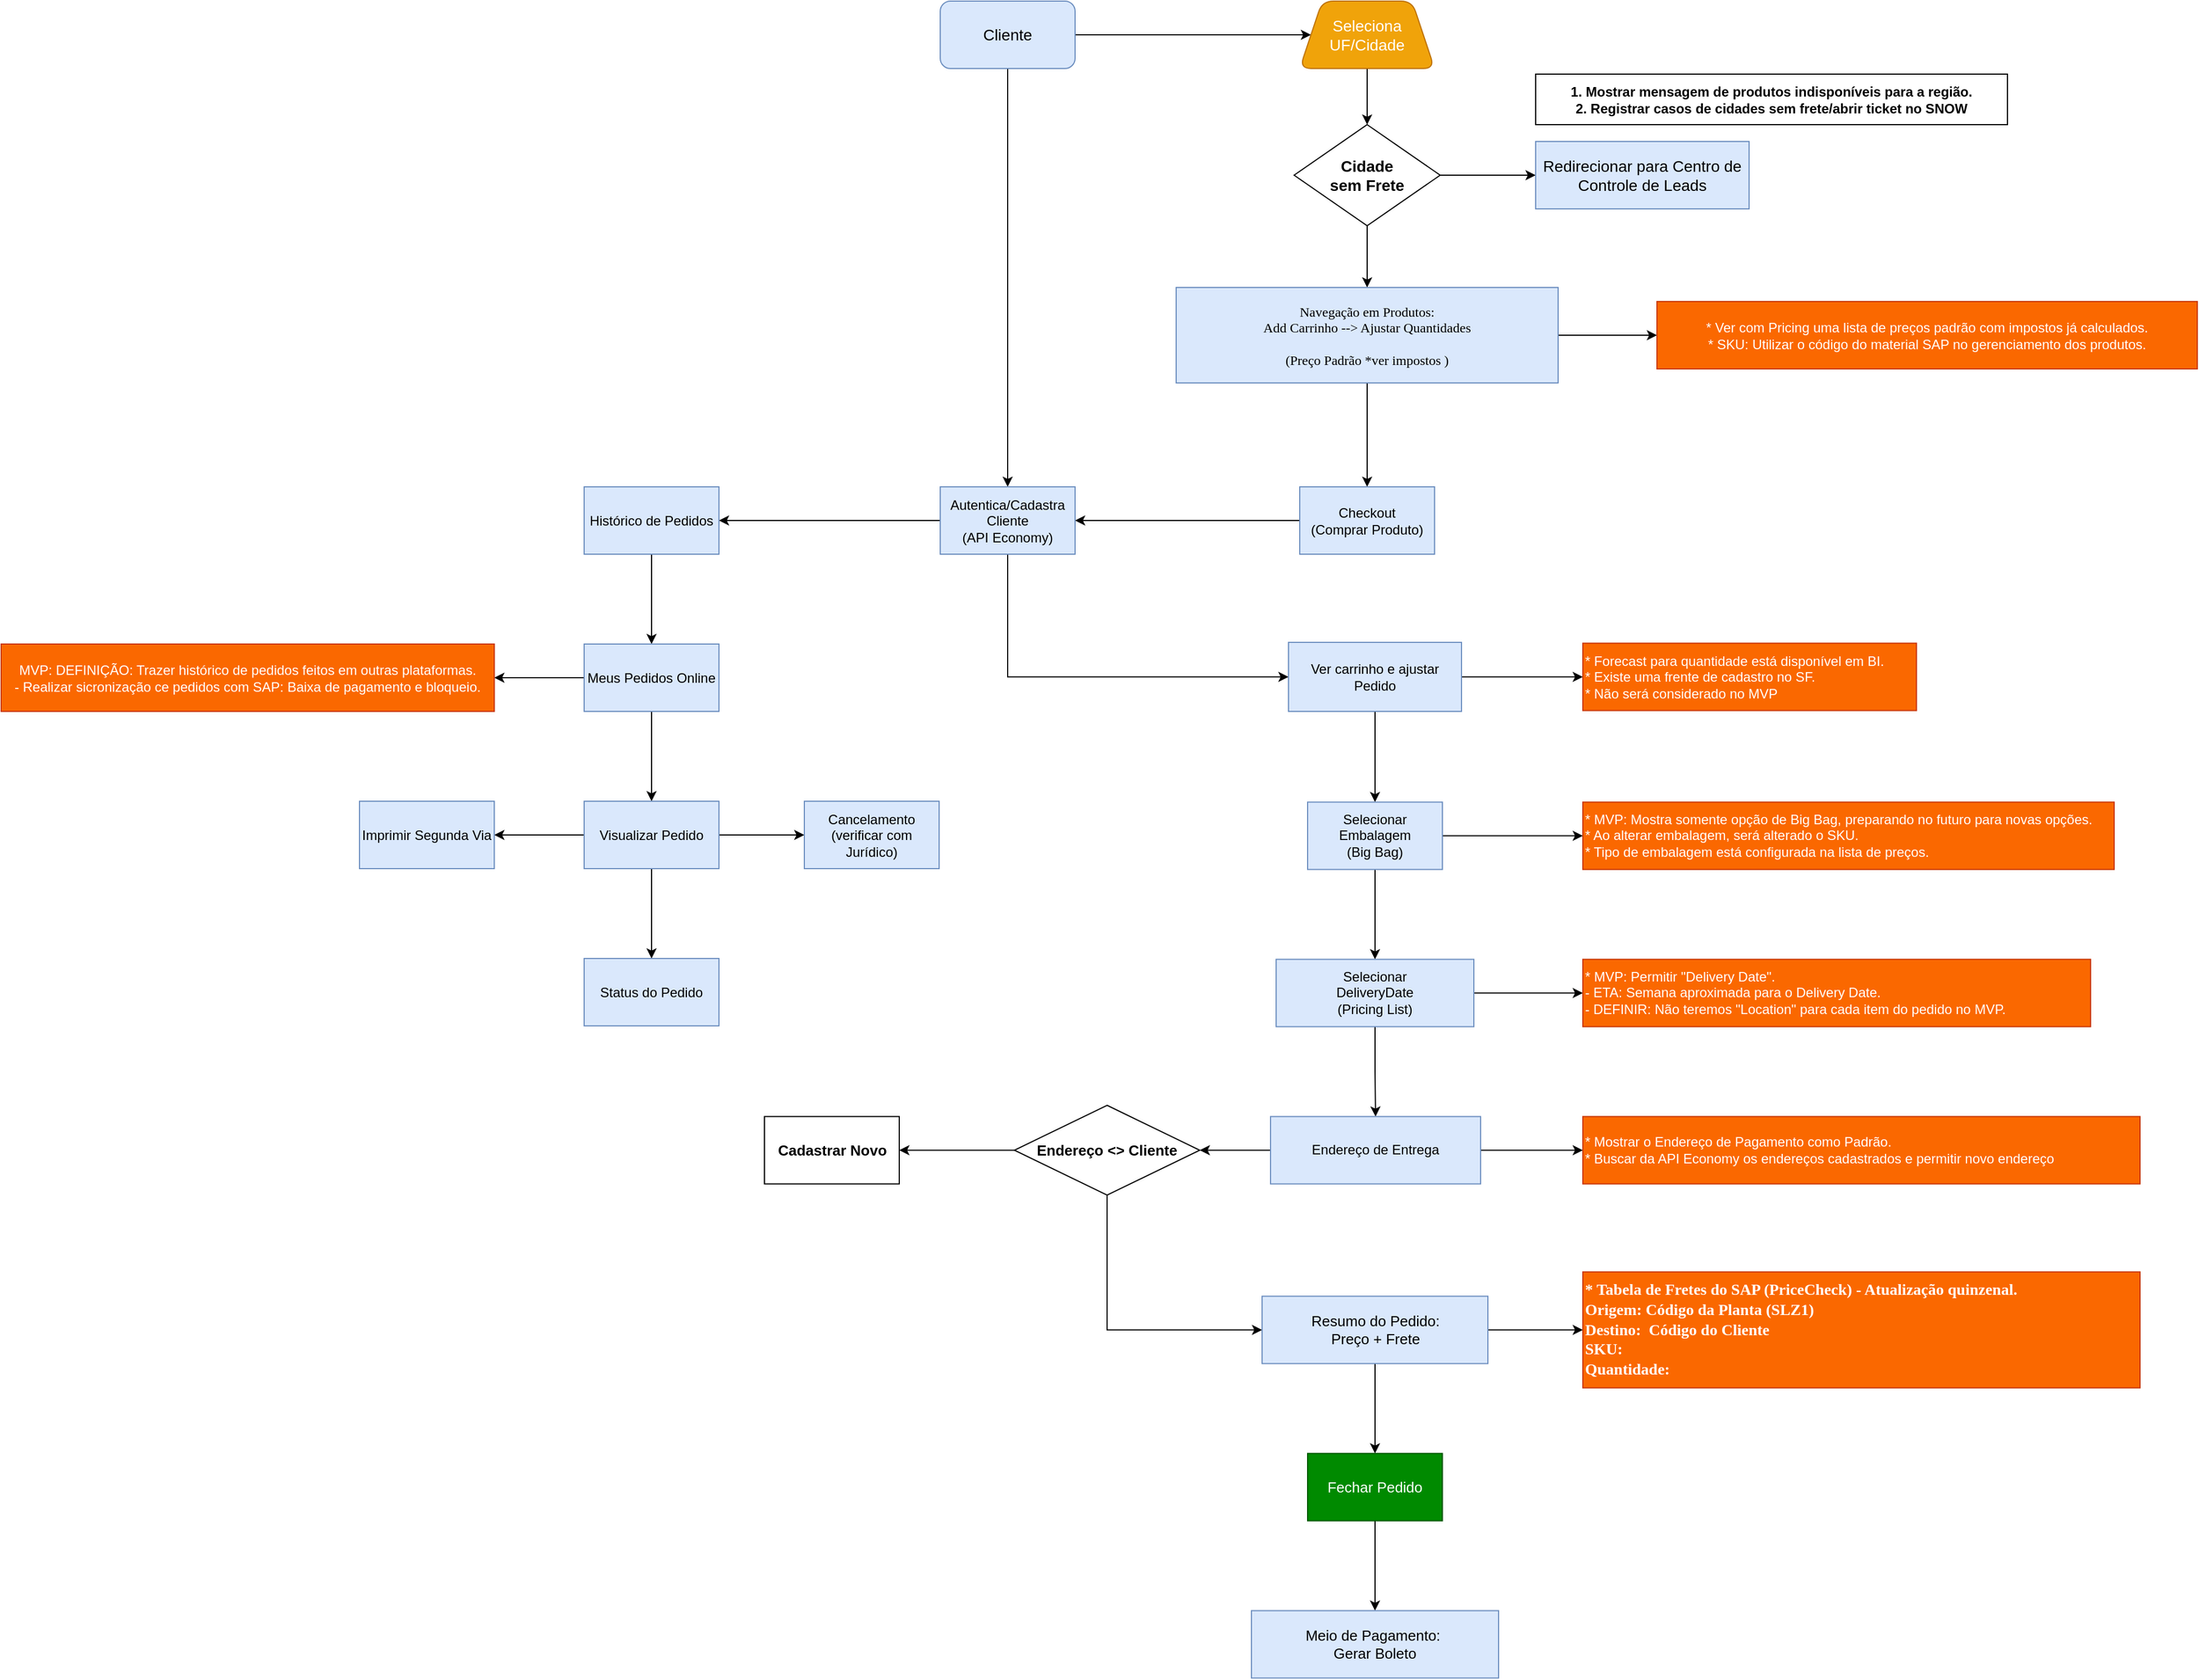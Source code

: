<mxfile version="13.6.6" type="github" pages="2">
  <diagram id="v70nW824M8R4AOz3LLfw" name="OrderEntry">
    <mxGraphModel dx="2052" dy="552" grid="1" gridSize="11" guides="1" tooltips="1" connect="1" arrows="1" fold="1" page="1" pageScale="1" pageWidth="850" pageHeight="1100" math="0" shadow="0">
      <root>
        <mxCell id="0" />
        <mxCell id="1" parent="0" />
        <mxCell id="3Qp2xXLN1smk-MfCKVBW-4" value="" style="edgeStyle=orthogonalEdgeStyle;rounded=0;orthogonalLoop=1;jettySize=auto;html=1;" parent="1" source="3Qp2xXLN1smk-MfCKVBW-2" target="3Qp2xXLN1smk-MfCKVBW-3" edge="1">
          <mxGeometry relative="1" as="geometry" />
        </mxCell>
        <mxCell id="jS5UeziIzz8t74J8Ag5z-24" style="edgeStyle=orthogonalEdgeStyle;rounded=0;orthogonalLoop=1;jettySize=auto;html=1;fontSize=13;fontColor=#000000;" edge="1" parent="1" source="3Qp2xXLN1smk-MfCKVBW-2" target="jS5UeziIzz8t74J8Ag5z-3">
          <mxGeometry relative="1" as="geometry" />
        </mxCell>
        <mxCell id="3Qp2xXLN1smk-MfCKVBW-2" value="&lt;font style=&quot;font-size: 14px&quot;&gt;Cliente&lt;/font&gt;" style="rounded=1;whiteSpace=wrap;html=1;fillColor=#dae8fc;strokeColor=#6c8ebf;fontSize=13;" parent="1" vertex="1">
          <mxGeometry y="210" width="120" height="60" as="geometry" />
        </mxCell>
        <mxCell id="3Qp2xXLN1smk-MfCKVBW-7" style="edgeStyle=orthogonalEdgeStyle;rounded=0;orthogonalLoop=1;jettySize=auto;html=1;entryX=0.5;entryY=0;entryDx=0;entryDy=0;" parent="1" source="3Qp2xXLN1smk-MfCKVBW-3" target="3Qp2xXLN1smk-MfCKVBW-5" edge="1">
          <mxGeometry relative="1" as="geometry" />
        </mxCell>
        <mxCell id="3Qp2xXLN1smk-MfCKVBW-3" value="&lt;font style=&quot;font-size: 14px&quot;&gt;Seleciona&lt;br&gt;UF/Cidade&lt;/font&gt;" style="shape=trapezoid;perimeter=trapezoidPerimeter;whiteSpace=wrap;html=1;fixedSize=1;rounded=1;fillColor=#f0a30a;strokeColor=#BD7000;fontColor=#ffffff;" parent="1" vertex="1">
          <mxGeometry x="320" y="210" width="120" height="60" as="geometry" />
        </mxCell>
        <mxCell id="3Qp2xXLN1smk-MfCKVBW-10" value="" style="edgeStyle=orthogonalEdgeStyle;rounded=0;orthogonalLoop=1;jettySize=auto;html=1;" parent="1" source="3Qp2xXLN1smk-MfCKVBW-5" target="3Qp2xXLN1smk-MfCKVBW-9" edge="1">
          <mxGeometry relative="1" as="geometry" />
        </mxCell>
        <mxCell id="3Qp2xXLN1smk-MfCKVBW-14" value="" style="edgeStyle=orthogonalEdgeStyle;rounded=0;orthogonalLoop=1;jettySize=auto;html=1;" parent="1" source="3Qp2xXLN1smk-MfCKVBW-5" target="3Qp2xXLN1smk-MfCKVBW-13" edge="1">
          <mxGeometry relative="1" as="geometry" />
        </mxCell>
        <mxCell id="3Qp2xXLN1smk-MfCKVBW-5" value="&lt;font style=&quot;font-size: 14px&quot;&gt;&lt;b&gt;Cidade &lt;br&gt;sem Frete&lt;/b&gt;&lt;/font&gt;" style="rhombus;whiteSpace=wrap;html=1;" parent="1" vertex="1">
          <mxGeometry x="315" y="320" width="130" height="90" as="geometry" />
        </mxCell>
        <mxCell id="3Qp2xXLN1smk-MfCKVBW-9" value="&lt;font style=&quot;font-size: 14px&quot;&gt;Redirecionar para Centro de Controle de Leads&lt;/font&gt;" style="whiteSpace=wrap;html=1;fillColor=#dae8fc;strokeColor=#6c8ebf;" parent="1" vertex="1">
          <mxGeometry x="530" y="335" width="190" height="60" as="geometry" />
        </mxCell>
        <mxCell id="3Qp2xXLN1smk-MfCKVBW-12" value="&lt;div&gt;1. Mostrar mensagem de produtos indisponíveis para a região.&lt;/div&gt;&lt;div&gt;2. Registrar casos de cidades sem frete/abrir ticket no SNOW&lt;/div&gt;" style="text;html=1;fillColor=none;align=center;verticalAlign=middle;whiteSpace=wrap;rounded=0;fontStyle=1;strokeColor=#000000;" parent="1" vertex="1">
          <mxGeometry x="530" y="275" width="420" height="45" as="geometry" />
        </mxCell>
        <mxCell id="jS5UeziIzz8t74J8Ag5z-2" value="" style="edgeStyle=orthogonalEdgeStyle;rounded=0;orthogonalLoop=1;jettySize=auto;html=1;fontSize=13;fontColor=#000000;" edge="1" parent="1" source="3Qp2xXLN1smk-MfCKVBW-13" target="jS5UeziIzz8t74J8Ag5z-1">
          <mxGeometry relative="1" as="geometry" />
        </mxCell>
        <mxCell id="jS5UeziIzz8t74J8Ag5z-4" value="" style="edgeStyle=orthogonalEdgeStyle;rounded=0;orthogonalLoop=1;jettySize=auto;html=1;fontSize=13;fontColor=#000000;exitX=0;exitY=0.5;exitDx=0;exitDy=0;entryX=1;entryY=0.5;entryDx=0;entryDy=0;" edge="1" parent="1" source="jS5UeziIzz8t74J8Ag5z-1" target="jS5UeziIzz8t74J8Ag5z-3">
          <mxGeometry relative="1" as="geometry" />
        </mxCell>
        <mxCell id="jS5UeziIzz8t74J8Ag5z-32" value="" style="edgeStyle=orthogonalEdgeStyle;rounded=0;orthogonalLoop=1;jettySize=auto;html=1;fontSize=13;fontColor=#000000;" edge="1" parent="1" source="3Qp2xXLN1smk-MfCKVBW-13" target="jS5UeziIzz8t74J8Ag5z-31">
          <mxGeometry relative="1" as="geometry" />
        </mxCell>
        <mxCell id="3Qp2xXLN1smk-MfCKVBW-13" value="&lt;p style=&quot;margin-top: 0pt ; margin-bottom: 0pt ; margin-left: 0in ; text-indent: 0in&quot;&gt;&lt;span style=&quot;font-family: &amp;#34;calibri&amp;#34;&quot;&gt;&lt;font style=&quot;font-size: 12px&quot;&gt;Navegação em Produtos:&lt;/font&gt;&lt;/span&gt;&lt;/p&gt;&lt;p style=&quot;margin-top: 0pt ; margin-bottom: 0pt ; margin-left: 0in ; text-indent: 0in&quot;&gt;&lt;font style=&quot;font-size: 12px&quot;&gt;&lt;span style=&quot;font-family: &amp;#34;calibri&amp;#34;&quot;&gt;Add&lt;/span&gt;&lt;span style=&quot;font-family: &amp;#34;calibri&amp;#34; ; vertical-align: baseline&quot;&gt; Carrinho --&amp;gt; Ajustar Quantidades&lt;/span&gt;&lt;span style=&quot;font-family: &amp;#34;calibri&amp;#34;&quot;&gt;&lt;br&gt;&lt;br&gt;&lt;/span&gt;&lt;span style=&quot;font-family: &amp;#34;calibri&amp;#34;&quot;&gt;(Preço Padrão *ver impostos )&lt;/span&gt;&lt;/font&gt;&lt;/p&gt;" style="whiteSpace=wrap;html=1;fillColor=#dae8fc;strokeColor=#6c8ebf;fontStyle=0" parent="1" vertex="1">
          <mxGeometry x="210" y="465" width="340" height="85" as="geometry" />
        </mxCell>
        <mxCell id="jS5UeziIzz8t74J8Ag5z-1" value="Checkout&lt;br&gt;(Comprar Produto)" style="whiteSpace=wrap;html=1;fontStyle=0;strokeColor=#6c8ebf;fillColor=#dae8fc;" vertex="1" parent="1">
          <mxGeometry x="320" y="642.5" width="120" height="60" as="geometry" />
        </mxCell>
        <mxCell id="jS5UeziIzz8t74J8Ag5z-6" value="" style="edgeStyle=orthogonalEdgeStyle;rounded=0;orthogonalLoop=1;jettySize=auto;html=1;fontSize=13;fontColor=#000000;" edge="1" parent="1" source="jS5UeziIzz8t74J8Ag5z-3" target="jS5UeziIzz8t74J8Ag5z-5">
          <mxGeometry relative="1" as="geometry" />
        </mxCell>
        <mxCell id="jS5UeziIzz8t74J8Ag5z-26" value="" style="edgeStyle=orthogonalEdgeStyle;rounded=0;orthogonalLoop=1;jettySize=auto;html=1;fontSize=13;fontColor=#000000;exitX=0.5;exitY=1;exitDx=0;exitDy=0;entryX=0;entryY=0.5;entryDx=0;entryDy=0;" edge="1" parent="1" source="jS5UeziIzz8t74J8Ag5z-3" target="jS5UeziIzz8t74J8Ag5z-25">
          <mxGeometry relative="1" as="geometry" />
        </mxCell>
        <mxCell id="jS5UeziIzz8t74J8Ag5z-3" value="Autentica/Cadastra Cliente&lt;br&gt;(API Economy)" style="whiteSpace=wrap;html=1;fontStyle=0;strokeColor=#6c8ebf;fillColor=#dae8fc;" vertex="1" parent="1">
          <mxGeometry y="642.5" width="120" height="60" as="geometry" />
        </mxCell>
        <mxCell id="jS5UeziIzz8t74J8Ag5z-8" value="" style="edgeStyle=orthogonalEdgeStyle;rounded=0;orthogonalLoop=1;jettySize=auto;html=1;fontSize=13;fontColor=#000000;" edge="1" parent="1" source="jS5UeziIzz8t74J8Ag5z-5" target="jS5UeziIzz8t74J8Ag5z-7">
          <mxGeometry relative="1" as="geometry" />
        </mxCell>
        <mxCell id="jS5UeziIzz8t74J8Ag5z-5" value="Histórico de Pedidos" style="whiteSpace=wrap;html=1;fontStyle=0;strokeColor=#6c8ebf;fillColor=#dae8fc;" vertex="1" parent="1">
          <mxGeometry x="-317" y="642.5" width="120" height="60" as="geometry" />
        </mxCell>
        <mxCell id="jS5UeziIzz8t74J8Ag5z-10" value="" style="edgeStyle=orthogonalEdgeStyle;rounded=0;orthogonalLoop=1;jettySize=auto;html=1;fontSize=13;fontColor=#000000;" edge="1" parent="1" source="jS5UeziIzz8t74J8Ag5z-7" target="jS5UeziIzz8t74J8Ag5z-9">
          <mxGeometry relative="1" as="geometry" />
        </mxCell>
        <mxCell id="jS5UeziIzz8t74J8Ag5z-34" value="" style="edgeStyle=orthogonalEdgeStyle;rounded=0;orthogonalLoop=1;jettySize=auto;html=1;fontSize=13;fontColor=#000000;" edge="1" parent="1" source="jS5UeziIzz8t74J8Ag5z-7" target="jS5UeziIzz8t74J8Ag5z-33">
          <mxGeometry relative="1" as="geometry" />
        </mxCell>
        <mxCell id="jS5UeziIzz8t74J8Ag5z-7" value="Meus Pedidos Online" style="whiteSpace=wrap;html=1;fontStyle=0;strokeColor=#6c8ebf;fillColor=#dae8fc;" vertex="1" parent="1">
          <mxGeometry x="-317" y="782.5" width="120" height="60" as="geometry" />
        </mxCell>
        <mxCell id="jS5UeziIzz8t74J8Ag5z-12" value="" style="edgeStyle=orthogonalEdgeStyle;rounded=0;orthogonalLoop=1;jettySize=auto;html=1;fontSize=13;fontColor=#000000;" edge="1" parent="1" source="jS5UeziIzz8t74J8Ag5z-9" target="jS5UeziIzz8t74J8Ag5z-11">
          <mxGeometry relative="1" as="geometry" />
        </mxCell>
        <mxCell id="jS5UeziIzz8t74J8Ag5z-14" value="" style="edgeStyle=orthogonalEdgeStyle;rounded=0;orthogonalLoop=1;jettySize=auto;html=1;fontSize=13;fontColor=#000000;" edge="1" parent="1" source="jS5UeziIzz8t74J8Ag5z-9" target="jS5UeziIzz8t74J8Ag5z-13">
          <mxGeometry relative="1" as="geometry" />
        </mxCell>
        <mxCell id="jS5UeziIzz8t74J8Ag5z-19" value="" style="edgeStyle=orthogonalEdgeStyle;rounded=0;orthogonalLoop=1;jettySize=auto;html=1;fontSize=13;fontColor=#000000;" edge="1" parent="1" source="jS5UeziIzz8t74J8Ag5z-9" target="jS5UeziIzz8t74J8Ag5z-18">
          <mxGeometry relative="1" as="geometry" />
        </mxCell>
        <mxCell id="jS5UeziIzz8t74J8Ag5z-9" value="Visualizar Pedido" style="whiteSpace=wrap;html=1;fontStyle=0;strokeColor=#6c8ebf;fillColor=#dae8fc;" vertex="1" parent="1">
          <mxGeometry x="-317" y="922.5" width="120" height="60" as="geometry" />
        </mxCell>
        <mxCell id="jS5UeziIzz8t74J8Ag5z-11" value="Imprimir Segunda Via" style="whiteSpace=wrap;html=1;fontStyle=0;strokeColor=#6c8ebf;fillColor=#dae8fc;" vertex="1" parent="1">
          <mxGeometry x="-517" y="922.5" width="120" height="60" as="geometry" />
        </mxCell>
        <mxCell id="jS5UeziIzz8t74J8Ag5z-13" value="Status do Pedido" style="whiteSpace=wrap;html=1;fontStyle=0;strokeColor=#6c8ebf;fillColor=#dae8fc;" vertex="1" parent="1">
          <mxGeometry x="-317" y="1062.5" width="120" height="60" as="geometry" />
        </mxCell>
        <mxCell id="jS5UeziIzz8t74J8Ag5z-18" value="Cancelamento&lt;br&gt;(verificar com Jurídico)" style="whiteSpace=wrap;html=1;fontStyle=0;strokeColor=#6c8ebf;fillColor=#dae8fc;" vertex="1" parent="1">
          <mxGeometry x="-121" y="922.5" width="120" height="60" as="geometry" />
        </mxCell>
        <mxCell id="jS5UeziIzz8t74J8Ag5z-28" value="" style="edgeStyle=orthogonalEdgeStyle;rounded=0;orthogonalLoop=1;jettySize=auto;html=1;fontSize=13;fontColor=#000000;" edge="1" parent="1" source="jS5UeziIzz8t74J8Ag5z-25" target="jS5UeziIzz8t74J8Ag5z-27">
          <mxGeometry relative="1" as="geometry" />
        </mxCell>
        <mxCell id="jS5UeziIzz8t74J8Ag5z-36" value="" style="edgeStyle=orthogonalEdgeStyle;rounded=0;orthogonalLoop=1;jettySize=auto;html=1;fontSize=13;fontColor=#000000;" edge="1" parent="1" source="jS5UeziIzz8t74J8Ag5z-25" target="jS5UeziIzz8t74J8Ag5z-35">
          <mxGeometry relative="1" as="geometry" />
        </mxCell>
        <mxCell id="jS5UeziIzz8t74J8Ag5z-25" value="Ver carrinho e ajustar Pedido" style="whiteSpace=wrap;html=1;fontStyle=0;strokeColor=#6c8ebf;fillColor=#dae8fc;" vertex="1" parent="1">
          <mxGeometry x="310" y="781" width="154" height="61.5" as="geometry" />
        </mxCell>
        <mxCell id="jS5UeziIzz8t74J8Ag5z-27" value="* Forecast para quantidade está disponível em BI.&lt;br&gt;* Existe uma frente de cadastro no  SF.&lt;br&gt;* Não será considerado no MVP" style="whiteSpace=wrap;html=1;fontStyle=0;strokeColor=#C73500;fillColor=#fa6800;fontColor=#ffffff;align=left;" vertex="1" parent="1">
          <mxGeometry x="572" y="781.75" width="297" height="60" as="geometry" />
        </mxCell>
        <mxCell id="jS5UeziIzz8t74J8Ag5z-31" value="&lt;div&gt;* Ver com Pricing uma lista de preços padrão com impostos já calculados.&lt;/div&gt;&lt;div&gt;* SKU: Utilizar o código do material SAP no gerenciamento dos produtos.&lt;/div&gt;" style="whiteSpace=wrap;html=1;fontStyle=0;strokeColor=#C73500;fillColor=#fa6800;fontColor=#ffffff;" vertex="1" parent="1">
          <mxGeometry x="638" y="477.5" width="481" height="60" as="geometry" />
        </mxCell>
        <mxCell id="jS5UeziIzz8t74J8Ag5z-33" value="&lt;div&gt;MVP: DEFINIÇÃO: Trazer histórico de pedidos feitos em outras plataformas.&lt;/div&gt;&lt;div&gt;- Realizar sicronização ce pedidos com SAP: Baixa de pagamento e bloqueio.&lt;/div&gt;" style="whiteSpace=wrap;html=1;fontStyle=0;strokeColor=#C73500;fillColor=#fa6800;fontColor=#ffffff;" vertex="1" parent="1">
          <mxGeometry x="-836" y="782.5" width="439" height="60" as="geometry" />
        </mxCell>
        <mxCell id="jS5UeziIzz8t74J8Ag5z-39" value="" style="edgeStyle=orthogonalEdgeStyle;rounded=0;orthogonalLoop=1;jettySize=auto;html=1;fontSize=13;fontColor=#000000;" edge="1" parent="1" source="jS5UeziIzz8t74J8Ag5z-35" target="jS5UeziIzz8t74J8Ag5z-38">
          <mxGeometry relative="1" as="geometry" />
        </mxCell>
        <mxCell id="jS5UeziIzz8t74J8Ag5z-41" value="" style="edgeStyle=orthogonalEdgeStyle;rounded=0;orthogonalLoop=1;jettySize=auto;html=1;fontSize=13;fontColor=#000000;" edge="1" parent="1" source="jS5UeziIzz8t74J8Ag5z-35" target="jS5UeziIzz8t74J8Ag5z-40">
          <mxGeometry relative="1" as="geometry" />
        </mxCell>
        <mxCell id="jS5UeziIzz8t74J8Ag5z-35" value="Selecionar Embalagem&lt;br&gt;(Big Bag)" style="whiteSpace=wrap;html=1;fontStyle=0;strokeColor=#6c8ebf;fillColor=#dae8fc;" vertex="1" parent="1">
          <mxGeometry x="327" y="923.25" width="120" height="60" as="geometry" />
        </mxCell>
        <mxCell id="jS5UeziIzz8t74J8Ag5z-38" value="&lt;div&gt;* MVP: Mostra somente opção de Big Bag, preparando no futuro para novas opções.&lt;/div&gt;&lt;div&gt;* Ao alterar embalagem, será alterado o SKU.&lt;/div&gt;&lt;div&gt;* Tipo de embalagem está configurada na lista de preços.&lt;/div&gt;" style="whiteSpace=wrap;html=1;fontStyle=0;strokeColor=#C73500;fillColor=#fa6800;fontColor=#ffffff;align=left;" vertex="1" parent="1">
          <mxGeometry x="572" y="923.25" width="473" height="60" as="geometry" />
        </mxCell>
        <mxCell id="jS5UeziIzz8t74J8Ag5z-43" value="" style="edgeStyle=orthogonalEdgeStyle;rounded=0;orthogonalLoop=1;jettySize=auto;html=1;fontSize=13;fontColor=#000000;" edge="1" parent="1" source="jS5UeziIzz8t74J8Ag5z-40" target="jS5UeziIzz8t74J8Ag5z-42">
          <mxGeometry relative="1" as="geometry" />
        </mxCell>
        <mxCell id="jS5UeziIzz8t74J8Ag5z-45" value="" style="edgeStyle=orthogonalEdgeStyle;rounded=0;orthogonalLoop=1;jettySize=auto;html=1;fontSize=13;fontColor=#000000;" edge="1" parent="1" source="jS5UeziIzz8t74J8Ag5z-40" target="jS5UeziIzz8t74J8Ag5z-44">
          <mxGeometry relative="1" as="geometry" />
        </mxCell>
        <mxCell id="jS5UeziIzz8t74J8Ag5z-40" value="Selecionar&lt;br&gt;DeliveryDate&lt;br&gt;(Pricing List)" style="whiteSpace=wrap;html=1;fontStyle=0;strokeColor=#6c8ebf;fillColor=#dae8fc;" vertex="1" parent="1">
          <mxGeometry x="299" y="1063.25" width="176" height="60" as="geometry" />
        </mxCell>
        <mxCell id="jS5UeziIzz8t74J8Ag5z-42" value="&lt;div&gt;* MVP: Permitir &quot;Delivery Date&quot;.&lt;/div&gt;&lt;div&gt;- ETA: Semana aproximada para o Delivery Date.&lt;/div&gt;&lt;div style=&quot;&quot;&gt;- DEFINIR: Não teremos &quot;Location&quot; para cada item do pedido no MVP.&lt;/div&gt;" style="whiteSpace=wrap;html=1;fontStyle=0;strokeColor=#C73500;fillColor=#fa6800;fontColor=#ffffff;align=left;" vertex="1" parent="1">
          <mxGeometry x="572" y="1063.25" width="452" height="60" as="geometry" />
        </mxCell>
        <mxCell id="jS5UeziIzz8t74J8Ag5z-47" value="" style="edgeStyle=orthogonalEdgeStyle;rounded=0;orthogonalLoop=1;jettySize=auto;html=1;fontSize=13;fontColor=#000000;" edge="1" parent="1" source="jS5UeziIzz8t74J8Ag5z-44" target="jS5UeziIzz8t74J8Ag5z-46">
          <mxGeometry relative="1" as="geometry" />
        </mxCell>
        <mxCell id="jS5UeziIzz8t74J8Ag5z-49" style="edgeStyle=orthogonalEdgeStyle;rounded=0;orthogonalLoop=1;jettySize=auto;html=1;fontSize=13;fontColor=#000000;" edge="1" parent="1" source="jS5UeziIzz8t74J8Ag5z-44" target="jS5UeziIzz8t74J8Ag5z-48">
          <mxGeometry relative="1" as="geometry" />
        </mxCell>
        <mxCell id="jS5UeziIzz8t74J8Ag5z-44" value="Endereço de Entrega" style="whiteSpace=wrap;html=1;fontStyle=0;strokeColor=#6c8ebf;fillColor=#dae8fc;" vertex="1" parent="1">
          <mxGeometry x="294" y="1203.25" width="187" height="60" as="geometry" />
        </mxCell>
        <mxCell id="jS5UeziIzz8t74J8Ag5z-46" value="* Mostrar o Endereço de Pagamento como Padrão.&lt;br&gt;* Buscar da API Economy os endereços cadastrados e permitir novo endereço" style="whiteSpace=wrap;html=1;fontStyle=0;strokeColor=#C73500;fillColor=#fa6800;fontColor=#ffffff;align=left;" vertex="1" parent="1">
          <mxGeometry x="572" y="1203.25" width="496" height="60" as="geometry" />
        </mxCell>
        <mxCell id="jS5UeziIzz8t74J8Ag5z-51" value="" style="edgeStyle=orthogonalEdgeStyle;rounded=0;orthogonalLoop=1;jettySize=auto;html=1;fontSize=13;fontColor=#000000;" edge="1" parent="1" source="jS5UeziIzz8t74J8Ag5z-48" target="jS5UeziIzz8t74J8Ag5z-50">
          <mxGeometry relative="1" as="geometry" />
        </mxCell>
        <mxCell id="jS5UeziIzz8t74J8Ag5z-53" value="" style="edgeStyle=orthogonalEdgeStyle;rounded=0;orthogonalLoop=1;jettySize=auto;html=1;fontSize=13;fontColor=#000000;exitX=0.5;exitY=1;exitDx=0;exitDy=0;entryX=0;entryY=0.5;entryDx=0;entryDy=0;" edge="1" parent="1" source="jS5UeziIzz8t74J8Ag5z-48" target="jS5UeziIzz8t74J8Ag5z-52">
          <mxGeometry relative="1" as="geometry" />
        </mxCell>
        <mxCell id="jS5UeziIzz8t74J8Ag5z-48" value="Endereço &amp;lt;&amp;gt; Cliente" style="rhombus;whiteSpace=wrap;html=1;strokeColor=#000000;fontSize=13;fontColor=#000000;align=center;fontStyle=1" vertex="1" parent="1">
          <mxGeometry x="66" y="1193.25" width="165" height="80" as="geometry" />
        </mxCell>
        <mxCell id="jS5UeziIzz8t74J8Ag5z-50" value="Cadastrar Novo" style="whiteSpace=wrap;html=1;fontSize=13;fontStyle=1;" vertex="1" parent="1">
          <mxGeometry x="-156.5" y="1203.25" width="120" height="60" as="geometry" />
        </mxCell>
        <mxCell id="jS5UeziIzz8t74J8Ag5z-55" style="edgeStyle=orthogonalEdgeStyle;rounded=0;orthogonalLoop=1;jettySize=auto;html=1;entryX=0;entryY=0.5;entryDx=0;entryDy=0;fontSize=13;fontColor=#000000;" edge="1" parent="1" source="jS5UeziIzz8t74J8Ag5z-52" target="jS5UeziIzz8t74J8Ag5z-54">
          <mxGeometry relative="1" as="geometry" />
        </mxCell>
        <mxCell id="jS5UeziIzz8t74J8Ag5z-57" value="" style="edgeStyle=orthogonalEdgeStyle;rounded=0;orthogonalLoop=1;jettySize=auto;html=1;fontSize=13;fontColor=#000000;" edge="1" parent="1" source="jS5UeziIzz8t74J8Ag5z-52" target="jS5UeziIzz8t74J8Ag5z-56">
          <mxGeometry relative="1" as="geometry" />
        </mxCell>
        <mxCell id="jS5UeziIzz8t74J8Ag5z-52" value="Resumo do Pedido: &lt;br&gt;Preço + Frete" style="whiteSpace=wrap;html=1;fontSize=13;fontStyle=0;fillColor=#dae8fc;strokeColor=#6c8ebf;" vertex="1" parent="1">
          <mxGeometry x="286.5" y="1363.25" width="201" height="60" as="geometry" />
        </mxCell>
        <mxCell id="jS5UeziIzz8t74J8Ag5z-54" value="&lt;p style=&quot;margin-top: 0pt ; margin-bottom: 0pt ; margin-left: 0in ; text-indent: 0in ; font-size: 14px&quot;&gt;&lt;font face=&quot;calibri&quot; style=&quot;font-size: 14px&quot;&gt;&lt;b&gt;* Tabela de Fretes do SAP (PriceCheck) - Atualização quinzenal.&lt;/b&gt;&lt;/font&gt;&lt;/p&gt;&lt;p style=&quot;margin-top: 0pt ; margin-bottom: 0pt ; margin-left: 0in ; text-indent: 0in ; font-size: 14px&quot;&gt;&lt;font face=&quot;calibri&quot; style=&quot;font-size: 14px&quot;&gt;&lt;b&gt;Origem: Código da Planta (SLZ1)&lt;/b&gt;&lt;/font&gt;&lt;/p&gt;&lt;p style=&quot;margin-top: 0pt ; margin-bottom: 0pt ; margin-left: 0in ; text-indent: 0in ; font-size: 14px&quot;&gt;&lt;font face=&quot;calibri&quot; style=&quot;font-size: 14px&quot;&gt;&lt;b&gt;Destino:&amp;nbsp; Código do Cliente&lt;/b&gt;&lt;/font&gt;&lt;/p&gt;&lt;p style=&quot;margin-top: 0pt ; margin-bottom: 0pt ; margin-left: 0in ; text-indent: 0in ; font-size: 14px&quot;&gt;&lt;font face=&quot;calibri&quot; style=&quot;font-size: 14px&quot;&gt;&lt;b&gt;SKU:&lt;/b&gt;&lt;/font&gt;&lt;/p&gt;&lt;p style=&quot;margin-top: 0pt ; margin-bottom: 0pt ; margin-left: 0in ; text-indent: 0in ; font-size: 14px&quot;&gt;&lt;font face=&quot;calibri&quot; style=&quot;font-size: 14px&quot;&gt;&lt;b&gt;Quantidade:&lt;/b&gt;&lt;/font&gt;&lt;/p&gt;" style="whiteSpace=wrap;html=1;fontStyle=0;strokeColor=#C73500;fillColor=#fa6800;fontColor=#ffffff;align=left;" vertex="1" parent="1">
          <mxGeometry x="572" y="1341.62" width="496" height="103.25" as="geometry" />
        </mxCell>
        <mxCell id="jS5UeziIzz8t74J8Ag5z-59" value="" style="edgeStyle=orthogonalEdgeStyle;rounded=0;orthogonalLoop=1;jettySize=auto;html=1;fontSize=13;fontColor=#000000;" edge="1" parent="1" source="jS5UeziIzz8t74J8Ag5z-56" target="jS5UeziIzz8t74J8Ag5z-58">
          <mxGeometry relative="1" as="geometry" />
        </mxCell>
        <mxCell id="jS5UeziIzz8t74J8Ag5z-56" value="Fechar Pedido" style="whiteSpace=wrap;html=1;fontSize=13;fontStyle=0;strokeColor=#005700;fillColor=#008a00;fontColor=#ffffff;" vertex="1" parent="1">
          <mxGeometry x="327" y="1503.25" width="120" height="60" as="geometry" />
        </mxCell>
        <mxCell id="jS5UeziIzz8t74J8Ag5z-58" value="Meio de Pagamento:&amp;nbsp;&lt;br&gt;Gerar Boleto" style="whiteSpace=wrap;html=1;fontSize=13;fontStyle=0;strokeColor=#6c8ebf;fillColor=#dae8fc;" vertex="1" parent="1">
          <mxGeometry x="277" y="1643.25" width="220" height="60" as="geometry" />
        </mxCell>
      </root>
    </mxGraphModel>
  </diagram>
  <diagram id="F6C4VkJwRCMh--I10GQn" name="Entrega">
    <mxGraphModel dx="1117" dy="670" grid="1" gridSize="10" guides="1" tooltips="1" connect="1" arrows="1" fold="1" page="1" pageScale="1" pageWidth="850" pageHeight="1100" math="0" shadow="0">
      <root>
        <mxCell id="eeA8OCcnUGyq8BiIao9--0" />
        <mxCell id="eeA8OCcnUGyq8BiIao9--1" parent="eeA8OCcnUGyq8BiIao9--0" />
        <mxCell id="eeA8OCcnUGyq8BiIao9--5" value="" style="edgeStyle=orthogonalEdgeStyle;rounded=0;orthogonalLoop=1;jettySize=auto;html=1;fontSize=13;fontColor=#000000;" edge="1" parent="eeA8OCcnUGyq8BiIao9--1" source="eeA8OCcnUGyq8BiIao9--3" target="eeA8OCcnUGyq8BiIao9--4">
          <mxGeometry relative="1" as="geometry" />
        </mxCell>
        <mxCell id="eeA8OCcnUGyq8BiIao9--3" value="Liberar Pedido" style="rounded=0;whiteSpace=wrap;html=1;strokeColor=#6c8ebf;fontSize=13;align=center;fillColor=#dae8fc;" vertex="1" parent="eeA8OCcnUGyq8BiIao9--1">
          <mxGeometry x="110" y="80" width="120" height="60" as="geometry" />
        </mxCell>
        <mxCell id="eeA8OCcnUGyq8BiIao9--4" value="Pedidos Liberados para Transporte" style="whiteSpace=wrap;html=1;rounded=0;fontSize=13;strokeColor=#6c8ebf;fillColor=#dae8fc;" vertex="1" parent="eeA8OCcnUGyq8BiIao9--1">
          <mxGeometry x="110" y="220" width="120" height="60" as="geometry" />
        </mxCell>
        <mxCell id="eeA8OCcnUGyq8BiIao9--8" style="edgeStyle=orthogonalEdgeStyle;rounded=0;orthogonalLoop=1;jettySize=auto;html=1;entryX=1;entryY=0.5;entryDx=0;entryDy=0;fontSize=13;fontColor=#000000;" edge="1" parent="eeA8OCcnUGyq8BiIao9--1" source="eeA8OCcnUGyq8BiIao9--6" target="eeA8OCcnUGyq8BiIao9--3">
          <mxGeometry relative="1" as="geometry" />
        </mxCell>
        <mxCell id="eeA8OCcnUGyq8BiIao9--6" value="Proceso de Conciliação bancária automática" style="rounded=0;whiteSpace=wrap;html=1;strokeColor=#C73500;fontSize=13;align=center;fillColor=#fa6800;fontColor=#ffffff;" vertex="1" parent="eeA8OCcnUGyq8BiIao9--1">
          <mxGeometry x="310" y="80" width="200" height="60" as="geometry" />
        </mxCell>
        <mxCell id="eeA8OCcnUGyq8BiIao9--10" style="edgeStyle=orthogonalEdgeStyle;rounded=0;orthogonalLoop=1;jettySize=auto;html=1;fontSize=13;fontColor=#000000;" edge="1" parent="eeA8OCcnUGyq8BiIao9--1" source="eeA8OCcnUGyq8BiIao9--9" target="eeA8OCcnUGyq8BiIao9--4">
          <mxGeometry relative="1" as="geometry" />
        </mxCell>
        <mxCell id="eeA8OCcnUGyq8BiIao9--13" value="" style="edgeStyle=orthogonalEdgeStyle;rounded=0;orthogonalLoop=1;jettySize=auto;html=1;fontSize=13;fontColor=#000000;" edge="1" parent="eeA8OCcnUGyq8BiIao9--1" source="eeA8OCcnUGyq8BiIao9--9" target="eeA8OCcnUGyq8BiIao9--12">
          <mxGeometry relative="1" as="geometry" />
        </mxCell>
        <mxCell id="eeA8OCcnUGyq8BiIao9--9" value="PA" style="whiteSpace=wrap;html=1;rounded=1;fontSize=13;strokeColor=#36393d;fillColor=#cdeb8b;" vertex="1" parent="eeA8OCcnUGyq8BiIao9--1">
          <mxGeometry x="320" y="220" width="120" height="60" as="geometry" />
        </mxCell>
        <mxCell id="eeA8OCcnUGyq8BiIao9--15" value="" style="edgeStyle=orthogonalEdgeStyle;rounded=0;orthogonalLoop=1;jettySize=auto;html=1;fontSize=13;fontColor=#000000;" edge="1" parent="eeA8OCcnUGyq8BiIao9--1" source="eeA8OCcnUGyq8BiIao9--12" target="eeA8OCcnUGyq8BiIao9--14">
          <mxGeometry relative="1" as="geometry" />
        </mxCell>
        <mxCell id="eeA8OCcnUGyq8BiIao9--12" value="Criação do Transporte" style="whiteSpace=wrap;html=1;rounded=0;fontSize=13;strokeColor=#6c8ebf;fillColor=#dae8fc;" vertex="1" parent="eeA8OCcnUGyq8BiIao9--1">
          <mxGeometry x="320" y="330" width="120" height="60" as="geometry" />
        </mxCell>
        <mxCell id="eeA8OCcnUGyq8BiIao9--14" value="Carregamento" style="whiteSpace=wrap;html=1;rounded=0;fontSize=13;strokeColor=#6c8ebf;fillColor=#dae8fc;" vertex="1" parent="eeA8OCcnUGyq8BiIao9--1">
          <mxGeometry x="320" y="440" width="120" height="60" as="geometry" />
        </mxCell>
      </root>
    </mxGraphModel>
  </diagram>
</mxfile>

